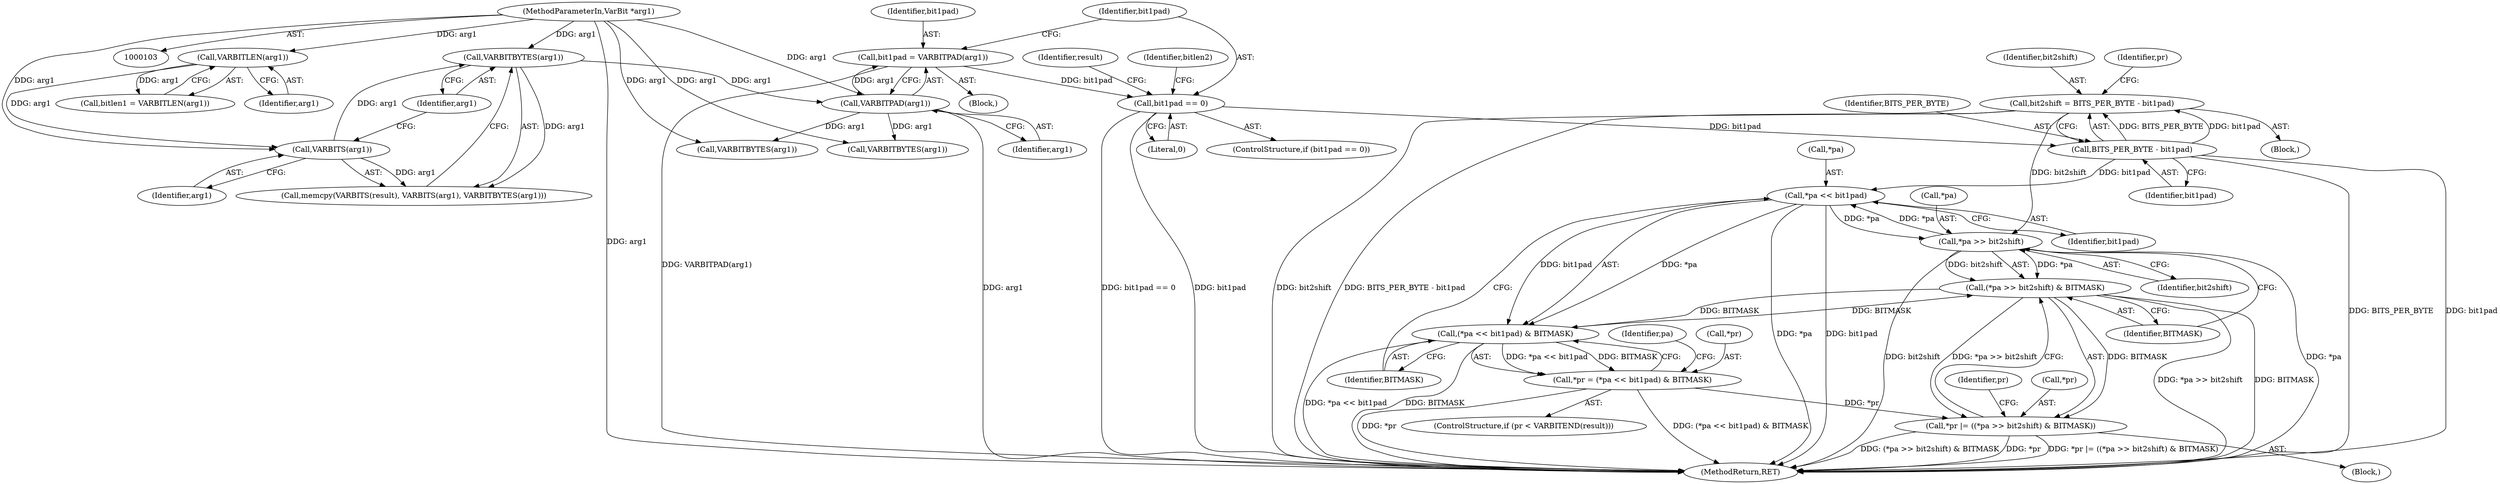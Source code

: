 digraph "0_postgres_31400a673325147e1205326008e32135a78b4d8a_20@integer" {
"1000190" [label="(Call,bit2shift = BITS_PER_BYTE - bit1pad)"];
"1000192" [label="(Call,BITS_PER_BYTE - bit1pad)"];
"1000170" [label="(Call,bit1pad == 0)"];
"1000165" [label="(Call,bit1pad = VARBITPAD(arg1))"];
"1000167" [label="(Call,VARBITPAD(arg1))"];
"1000163" [label="(Call,VARBITBYTES(arg1))"];
"1000161" [label="(Call,VARBITS(arg1))"];
"1000117" [label="(Call,VARBITLEN(arg1))"];
"1000104" [label="(MethodParameterIn,VarBit *arg1)"];
"1000220" [label="(Call,*pa >> bit2shift)"];
"1000219" [label="(Call,(*pa >> bit2shift) & BITMASK)"];
"1000216" [label="(Call,*pr |= ((*pa >> bit2shift) & BITMASK))"];
"1000235" [label="(Call,(*pa << bit1pad) & BITMASK)"];
"1000232" [label="(Call,*pr = (*pa << bit1pad) & BITMASK)"];
"1000236" [label="(Call,*pa << bit1pad)"];
"1000226" [label="(Identifier,pr)"];
"1000189" [label="(Block,)"];
"1000117" [label="(Call,VARBITLEN(arg1))"];
"1000220" [label="(Call,*pa >> bit2shift)"];
"1000219" [label="(Call,(*pa >> bit2shift) & BITMASK)"];
"1000106" [label="(Block,)"];
"1000170" [label="(Call,bit1pad == 0)"];
"1000243" [label="(MethodReturn,RET)"];
"1000163" [label="(Call,VARBITBYTES(arg1))"];
"1000223" [label="(Identifier,bit2shift)"];
"1000221" [label="(Call,*pa)"];
"1000235" [label="(Call,(*pa << bit1pad) & BITMASK)"];
"1000232" [label="(Call,*pr = (*pa << bit1pad) & BITMASK)"];
"1000237" [label="(Call,*pa)"];
"1000167" [label="(Call,VARBITPAD(arg1))"];
"1000115" [label="(Call,bitlen1 = VARBITLEN(arg1))"];
"1000194" [label="(Identifier,bit1pad)"];
"1000196" [label="(Identifier,pr)"];
"1000166" [label="(Identifier,bit1pad)"];
"1000240" [label="(Identifier,BITMASK)"];
"1000236" [label="(Call,*pa << bit1pad)"];
"1000178" [label="(Call,VARBITBYTES(arg1))"];
"1000118" [label="(Identifier,arg1)"];
"1000193" [label="(Identifier,BITS_PER_BYTE)"];
"1000191" [label="(Identifier,bit2shift)"];
"1000190" [label="(Call,bit2shift = BITS_PER_BYTE - bit1pad)"];
"1000168" [label="(Identifier,arg1)"];
"1000187" [label="(Identifier,bitlen2)"];
"1000227" [label="(ControlStructure,if (pr < VARBITEND(result)))"];
"1000216" [label="(Call,*pr |= ((*pa >> bit2shift) & BITMASK))"];
"1000165" [label="(Call,bit1pad = VARBITPAD(arg1))"];
"1000224" [label="(Identifier,BITMASK)"];
"1000172" [label="(Literal,0)"];
"1000239" [label="(Identifier,bit1pad)"];
"1000192" [label="(Call,BITS_PER_BYTE - bit1pad)"];
"1000161" [label="(Call,VARBITS(arg1))"];
"1000158" [label="(Call,memcpy(VARBITS(result), VARBITS(arg1), VARBITBYTES(arg1)))"];
"1000217" [label="(Call,*pr)"];
"1000214" [label="(Identifier,pa)"];
"1000201" [label="(Call,VARBITBYTES(arg1))"];
"1000177" [label="(Identifier,result)"];
"1000233" [label="(Call,*pr)"];
"1000171" [label="(Identifier,bit1pad)"];
"1000169" [label="(ControlStructure,if (bit1pad == 0))"];
"1000164" [label="(Identifier,arg1)"];
"1000162" [label="(Identifier,arg1)"];
"1000104" [label="(MethodParameterIn,VarBit *arg1)"];
"1000215" [label="(Block,)"];
"1000190" -> "1000189"  [label="AST: "];
"1000190" -> "1000192"  [label="CFG: "];
"1000191" -> "1000190"  [label="AST: "];
"1000192" -> "1000190"  [label="AST: "];
"1000196" -> "1000190"  [label="CFG: "];
"1000190" -> "1000243"  [label="DDG: bit2shift"];
"1000190" -> "1000243"  [label="DDG: BITS_PER_BYTE - bit1pad"];
"1000192" -> "1000190"  [label="DDG: BITS_PER_BYTE"];
"1000192" -> "1000190"  [label="DDG: bit1pad"];
"1000190" -> "1000220"  [label="DDG: bit2shift"];
"1000192" -> "1000194"  [label="CFG: "];
"1000193" -> "1000192"  [label="AST: "];
"1000194" -> "1000192"  [label="AST: "];
"1000192" -> "1000243"  [label="DDG: bit1pad"];
"1000192" -> "1000243"  [label="DDG: BITS_PER_BYTE"];
"1000170" -> "1000192"  [label="DDG: bit1pad"];
"1000192" -> "1000236"  [label="DDG: bit1pad"];
"1000170" -> "1000169"  [label="AST: "];
"1000170" -> "1000172"  [label="CFG: "];
"1000171" -> "1000170"  [label="AST: "];
"1000172" -> "1000170"  [label="AST: "];
"1000177" -> "1000170"  [label="CFG: "];
"1000187" -> "1000170"  [label="CFG: "];
"1000170" -> "1000243"  [label="DDG: bit1pad"];
"1000170" -> "1000243"  [label="DDG: bit1pad == 0"];
"1000165" -> "1000170"  [label="DDG: bit1pad"];
"1000165" -> "1000106"  [label="AST: "];
"1000165" -> "1000167"  [label="CFG: "];
"1000166" -> "1000165"  [label="AST: "];
"1000167" -> "1000165"  [label="AST: "];
"1000171" -> "1000165"  [label="CFG: "];
"1000165" -> "1000243"  [label="DDG: VARBITPAD(arg1)"];
"1000167" -> "1000165"  [label="DDG: arg1"];
"1000167" -> "1000168"  [label="CFG: "];
"1000168" -> "1000167"  [label="AST: "];
"1000167" -> "1000243"  [label="DDG: arg1"];
"1000163" -> "1000167"  [label="DDG: arg1"];
"1000104" -> "1000167"  [label="DDG: arg1"];
"1000167" -> "1000178"  [label="DDG: arg1"];
"1000167" -> "1000201"  [label="DDG: arg1"];
"1000163" -> "1000158"  [label="AST: "];
"1000163" -> "1000164"  [label="CFG: "];
"1000164" -> "1000163"  [label="AST: "];
"1000158" -> "1000163"  [label="CFG: "];
"1000163" -> "1000158"  [label="DDG: arg1"];
"1000161" -> "1000163"  [label="DDG: arg1"];
"1000104" -> "1000163"  [label="DDG: arg1"];
"1000161" -> "1000158"  [label="AST: "];
"1000161" -> "1000162"  [label="CFG: "];
"1000162" -> "1000161"  [label="AST: "];
"1000164" -> "1000161"  [label="CFG: "];
"1000161" -> "1000158"  [label="DDG: arg1"];
"1000117" -> "1000161"  [label="DDG: arg1"];
"1000104" -> "1000161"  [label="DDG: arg1"];
"1000117" -> "1000115"  [label="AST: "];
"1000117" -> "1000118"  [label="CFG: "];
"1000118" -> "1000117"  [label="AST: "];
"1000115" -> "1000117"  [label="CFG: "];
"1000117" -> "1000115"  [label="DDG: arg1"];
"1000104" -> "1000117"  [label="DDG: arg1"];
"1000104" -> "1000103"  [label="AST: "];
"1000104" -> "1000243"  [label="DDG: arg1"];
"1000104" -> "1000178"  [label="DDG: arg1"];
"1000104" -> "1000201"  [label="DDG: arg1"];
"1000220" -> "1000219"  [label="AST: "];
"1000220" -> "1000223"  [label="CFG: "];
"1000221" -> "1000220"  [label="AST: "];
"1000223" -> "1000220"  [label="AST: "];
"1000224" -> "1000220"  [label="CFG: "];
"1000220" -> "1000243"  [label="DDG: *pa"];
"1000220" -> "1000243"  [label="DDG: bit2shift"];
"1000220" -> "1000219"  [label="DDG: *pa"];
"1000220" -> "1000219"  [label="DDG: bit2shift"];
"1000236" -> "1000220"  [label="DDG: *pa"];
"1000220" -> "1000236"  [label="DDG: *pa"];
"1000219" -> "1000216"  [label="AST: "];
"1000219" -> "1000224"  [label="CFG: "];
"1000224" -> "1000219"  [label="AST: "];
"1000216" -> "1000219"  [label="CFG: "];
"1000219" -> "1000243"  [label="DDG: *pa >> bit2shift"];
"1000219" -> "1000243"  [label="DDG: BITMASK"];
"1000219" -> "1000216"  [label="DDG: *pa >> bit2shift"];
"1000219" -> "1000216"  [label="DDG: BITMASK"];
"1000235" -> "1000219"  [label="DDG: BITMASK"];
"1000219" -> "1000235"  [label="DDG: BITMASK"];
"1000216" -> "1000215"  [label="AST: "];
"1000217" -> "1000216"  [label="AST: "];
"1000226" -> "1000216"  [label="CFG: "];
"1000216" -> "1000243"  [label="DDG: *pr |= ((*pa >> bit2shift) & BITMASK)"];
"1000216" -> "1000243"  [label="DDG: (*pa >> bit2shift) & BITMASK"];
"1000216" -> "1000243"  [label="DDG: *pr"];
"1000232" -> "1000216"  [label="DDG: *pr"];
"1000235" -> "1000232"  [label="AST: "];
"1000235" -> "1000240"  [label="CFG: "];
"1000236" -> "1000235"  [label="AST: "];
"1000240" -> "1000235"  [label="AST: "];
"1000232" -> "1000235"  [label="CFG: "];
"1000235" -> "1000243"  [label="DDG: *pa << bit1pad"];
"1000235" -> "1000243"  [label="DDG: BITMASK"];
"1000235" -> "1000232"  [label="DDG: *pa << bit1pad"];
"1000235" -> "1000232"  [label="DDG: BITMASK"];
"1000236" -> "1000235"  [label="DDG: *pa"];
"1000236" -> "1000235"  [label="DDG: bit1pad"];
"1000232" -> "1000227"  [label="AST: "];
"1000233" -> "1000232"  [label="AST: "];
"1000214" -> "1000232"  [label="CFG: "];
"1000232" -> "1000243"  [label="DDG: *pr"];
"1000232" -> "1000243"  [label="DDG: (*pa << bit1pad) & BITMASK"];
"1000236" -> "1000239"  [label="CFG: "];
"1000237" -> "1000236"  [label="AST: "];
"1000239" -> "1000236"  [label="AST: "];
"1000240" -> "1000236"  [label="CFG: "];
"1000236" -> "1000243"  [label="DDG: *pa"];
"1000236" -> "1000243"  [label="DDG: bit1pad"];
}
